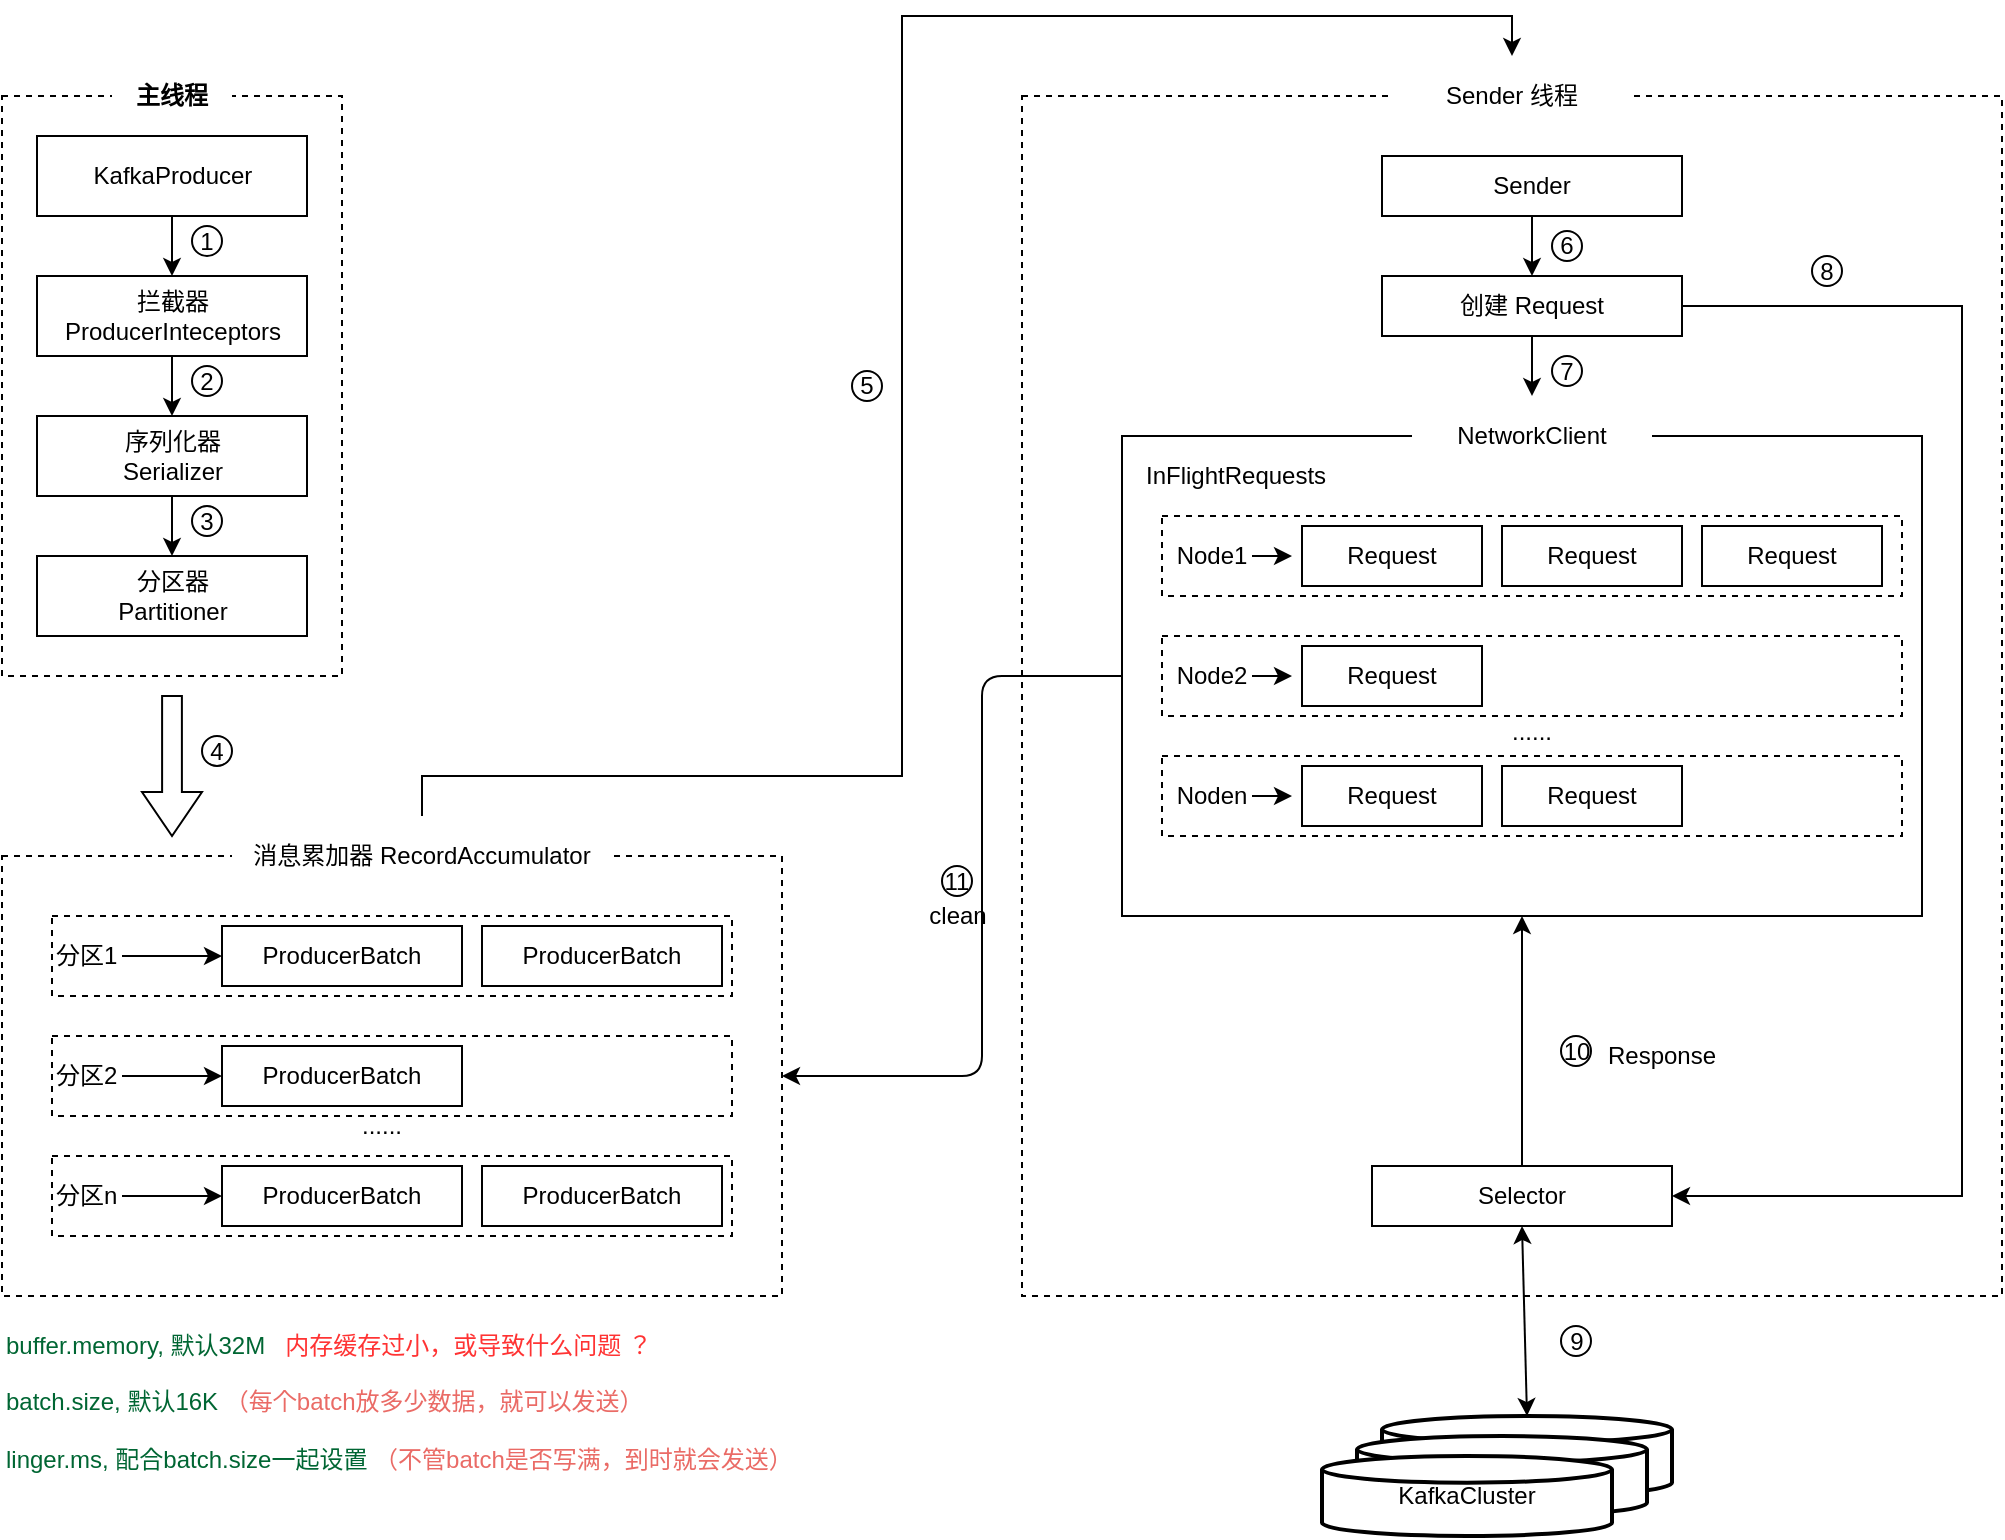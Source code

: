 <mxfile version="14.5.10" type="github">
  <diagram id="lWjOg6cp8KSraKorUpdm" name="Page-1">
    <mxGraphModel dx="1426" dy="1963" grid="1" gridSize="10" guides="1" tooltips="1" connect="1" arrows="1" fold="1" page="1" pageScale="1" pageWidth="827" pageHeight="1169" math="0" shadow="0">
      <root>
        <mxCell id="0" />
        <mxCell id="1" parent="0" />
        <mxCell id="4Kp6o3HMMt4SV7lr1U1g-1" value="" style="rounded=0;whiteSpace=wrap;html=1;dashed=1;" parent="1" vertex="1">
          <mxGeometry x="50" y="40" width="170" height="290" as="geometry" />
        </mxCell>
        <mxCell id="4Kp6o3HMMt4SV7lr1U1g-6" value="&lt;b&gt;&lt;font style=&quot;font-size: 12px&quot;&gt;主线程&lt;/font&gt;&lt;/b&gt;" style="rounded=0;whiteSpace=wrap;html=1;dashed=1;strokeWidth=1;shadow=0;strokeColor=none;" parent="1" vertex="1">
          <mxGeometry x="105" y="20" width="60" height="40" as="geometry" />
        </mxCell>
        <mxCell id="Mn85AuaeQ5H_NYyy6468-4" style="edgeStyle=orthogonalEdgeStyle;rounded=0;orthogonalLoop=1;jettySize=auto;html=1;" parent="1" source="4Kp6o3HMMt4SV7lr1U1g-7" target="4Kp6o3HMMt4SV7lr1U1g-8" edge="1">
          <mxGeometry relative="1" as="geometry" />
        </mxCell>
        <mxCell id="4Kp6o3HMMt4SV7lr1U1g-7" value="KafkaProducer" style="rounded=0;whiteSpace=wrap;html=1;shadow=0;strokeWidth=1;" parent="1" vertex="1">
          <mxGeometry x="67.5" y="60" width="135" height="40" as="geometry" />
        </mxCell>
        <mxCell id="Mn85AuaeQ5H_NYyy6468-5" style="edgeStyle=orthogonalEdgeStyle;rounded=0;orthogonalLoop=1;jettySize=auto;html=1;entryX=0.5;entryY=0;entryDx=0;entryDy=0;" parent="1" source="4Kp6o3HMMt4SV7lr1U1g-8" target="Mn85AuaeQ5H_NYyy6468-1" edge="1">
          <mxGeometry relative="1" as="geometry" />
        </mxCell>
        <mxCell id="4Kp6o3HMMt4SV7lr1U1g-8" value="拦截器&lt;br&gt;ProducerInteceptors" style="rounded=0;whiteSpace=wrap;html=1;shadow=0;strokeWidth=1;" parent="1" vertex="1">
          <mxGeometry x="67.5" y="130" width="135" height="40" as="geometry" />
        </mxCell>
        <mxCell id="Mn85AuaeQ5H_NYyy6468-7" style="edgeStyle=orthogonalEdgeStyle;rounded=0;orthogonalLoop=1;jettySize=auto;html=1;" parent="1" source="Mn85AuaeQ5H_NYyy6468-1" target="Mn85AuaeQ5H_NYyy6468-2" edge="1">
          <mxGeometry relative="1" as="geometry" />
        </mxCell>
        <mxCell id="Mn85AuaeQ5H_NYyy6468-1" value="序列化器&lt;br&gt;Serializer" style="rounded=0;whiteSpace=wrap;html=1;shadow=0;strokeWidth=1;" parent="1" vertex="1">
          <mxGeometry x="67.5" y="200" width="135" height="40" as="geometry" />
        </mxCell>
        <mxCell id="Mn85AuaeQ5H_NYyy6468-2" value="分区器&lt;br&gt;Partitioner" style="rounded=0;whiteSpace=wrap;html=1;shadow=0;strokeWidth=1;" parent="1" vertex="1">
          <mxGeometry x="67.5" y="270" width="135" height="40" as="geometry" />
        </mxCell>
        <mxCell id="Mn85AuaeQ5H_NYyy6468-8" value="" style="rounded=0;whiteSpace=wrap;html=1;dashed=1;" parent="1" vertex="1">
          <mxGeometry x="50" y="420" width="390" height="220" as="geometry" />
        </mxCell>
        <mxCell id="zGg2ZoUMUA5Oq04mwjyU-35" style="edgeStyle=orthogonalEdgeStyle;rounded=0;orthogonalLoop=1;jettySize=auto;html=1;entryX=0.5;entryY=0;entryDx=0;entryDy=0;" edge="1" parent="1" source="Mn85AuaeQ5H_NYyy6468-10" target="Mn85AuaeQ5H_NYyy6468-34">
          <mxGeometry relative="1" as="geometry">
            <Array as="points">
              <mxPoint x="260" y="380" />
              <mxPoint x="500" y="380" />
              <mxPoint x="500" />
              <mxPoint x="805" />
            </Array>
          </mxGeometry>
        </mxCell>
        <mxCell id="Mn85AuaeQ5H_NYyy6468-10" value="消息累加器 RecordAccumulator" style="rounded=0;whiteSpace=wrap;html=1;dashed=1;strokeColor=none;" parent="1" vertex="1">
          <mxGeometry x="165" y="400" width="190" height="40" as="geometry" />
        </mxCell>
        <mxCell id="Mn85AuaeQ5H_NYyy6468-11" value="分区1&amp;nbsp;" style="rounded=0;whiteSpace=wrap;html=1;dashed=1;align=left;" parent="1" vertex="1">
          <mxGeometry x="75" y="450" width="340" height="40" as="geometry" />
        </mxCell>
        <mxCell id="Mn85AuaeQ5H_NYyy6468-12" value="ProducerBatch" style="rounded=0;whiteSpace=wrap;html=1;" parent="1" vertex="1">
          <mxGeometry x="160" y="455" width="120" height="30" as="geometry" />
        </mxCell>
        <mxCell id="Mn85AuaeQ5H_NYyy6468-13" value="&lt;span&gt;ProducerBatch&lt;/span&gt;" style="rounded=0;whiteSpace=wrap;html=1;" parent="1" vertex="1">
          <mxGeometry x="290" y="455" width="120" height="30" as="geometry" />
        </mxCell>
        <mxCell id="Mn85AuaeQ5H_NYyy6468-14" value="" style="endArrow=classic;html=1;entryX=0;entryY=0.5;entryDx=0;entryDy=0;" parent="1" target="Mn85AuaeQ5H_NYyy6468-12" edge="1">
          <mxGeometry width="50" height="50" relative="1" as="geometry">
            <mxPoint x="110" y="470" as="sourcePoint" />
            <mxPoint x="100" y="370" as="targetPoint" />
          </mxGeometry>
        </mxCell>
        <mxCell id="Mn85AuaeQ5H_NYyy6468-25" value="分区2&amp;nbsp;" style="rounded=0;whiteSpace=wrap;html=1;dashed=1;align=left;" parent="1" vertex="1">
          <mxGeometry x="75" y="510" width="340" height="40" as="geometry" />
        </mxCell>
        <mxCell id="Mn85AuaeQ5H_NYyy6468-26" value="ProducerBatch" style="rounded=0;whiteSpace=wrap;html=1;" parent="1" vertex="1">
          <mxGeometry x="160" y="515" width="120" height="30" as="geometry" />
        </mxCell>
        <mxCell id="Mn85AuaeQ5H_NYyy6468-28" value="" style="endArrow=classic;html=1;entryX=0;entryY=0.5;entryDx=0;entryDy=0;" parent="1" target="Mn85AuaeQ5H_NYyy6468-26" edge="1">
          <mxGeometry width="50" height="50" relative="1" as="geometry">
            <mxPoint x="110" y="530" as="sourcePoint" />
            <mxPoint x="100" y="430" as="targetPoint" />
          </mxGeometry>
        </mxCell>
        <mxCell id="Mn85AuaeQ5H_NYyy6468-29" value="分区n&amp;nbsp;" style="rounded=0;whiteSpace=wrap;html=1;dashed=1;align=left;" parent="1" vertex="1">
          <mxGeometry x="75" y="570" width="340" height="40" as="geometry" />
        </mxCell>
        <mxCell id="Mn85AuaeQ5H_NYyy6468-30" value="ProducerBatch" style="rounded=0;whiteSpace=wrap;html=1;" parent="1" vertex="1">
          <mxGeometry x="160" y="575" width="120" height="30" as="geometry" />
        </mxCell>
        <mxCell id="Mn85AuaeQ5H_NYyy6468-31" value="&lt;span&gt;ProducerBatch&lt;/span&gt;" style="rounded=0;whiteSpace=wrap;html=1;" parent="1" vertex="1">
          <mxGeometry x="290" y="575" width="120" height="30" as="geometry" />
        </mxCell>
        <mxCell id="Mn85AuaeQ5H_NYyy6468-32" value="" style="endArrow=classic;html=1;entryX=0;entryY=0.5;entryDx=0;entryDy=0;" parent="1" target="Mn85AuaeQ5H_NYyy6468-30" edge="1">
          <mxGeometry width="50" height="50" relative="1" as="geometry">
            <mxPoint x="110" y="590" as="sourcePoint" />
            <mxPoint x="100" y="490" as="targetPoint" />
          </mxGeometry>
        </mxCell>
        <mxCell id="Mn85AuaeQ5H_NYyy6468-33" value="" style="rounded=0;whiteSpace=wrap;html=1;dashed=1;" parent="1" vertex="1">
          <mxGeometry x="560" y="40" width="490" height="600" as="geometry" />
        </mxCell>
        <mxCell id="Mn85AuaeQ5H_NYyy6468-34" value="Sender 线程" style="rounded=0;whiteSpace=wrap;html=1;dashed=1;strokeColor=none;" parent="1" vertex="1">
          <mxGeometry x="745" y="20" width="120" height="40" as="geometry" />
        </mxCell>
        <mxCell id="zGg2ZoUMUA5Oq04mwjyU-36" style="edgeStyle=orthogonalEdgeStyle;rounded=0;orthogonalLoop=1;jettySize=auto;html=1;entryX=0.5;entryY=0;entryDx=0;entryDy=0;" edge="1" parent="1" source="Mn85AuaeQ5H_NYyy6468-35" target="Mn85AuaeQ5H_NYyy6468-36">
          <mxGeometry relative="1" as="geometry" />
        </mxCell>
        <mxCell id="Mn85AuaeQ5H_NYyy6468-35" value="Sender" style="rounded=0;whiteSpace=wrap;html=1;" parent="1" vertex="1">
          <mxGeometry x="740" y="70" width="150" height="30" as="geometry" />
        </mxCell>
        <mxCell id="zGg2ZoUMUA5Oq04mwjyU-37" style="edgeStyle=orthogonalEdgeStyle;rounded=0;orthogonalLoop=1;jettySize=auto;html=1;entryX=0.5;entryY=0;entryDx=0;entryDy=0;" edge="1" parent="1" source="Mn85AuaeQ5H_NYyy6468-36" target="zGg2ZoUMUA5Oq04mwjyU-2">
          <mxGeometry relative="1" as="geometry" />
        </mxCell>
        <mxCell id="zGg2ZoUMUA5Oq04mwjyU-38" style="edgeStyle=orthogonalEdgeStyle;rounded=0;orthogonalLoop=1;jettySize=auto;html=1;entryX=1;entryY=0.5;entryDx=0;entryDy=0;" edge="1" parent="1" source="Mn85AuaeQ5H_NYyy6468-36" target="zGg2ZoUMUA5Oq04mwjyU-30">
          <mxGeometry relative="1" as="geometry">
            <Array as="points">
              <mxPoint x="1030" y="145" />
              <mxPoint x="1030" y="590" />
            </Array>
          </mxGeometry>
        </mxCell>
        <mxCell id="Mn85AuaeQ5H_NYyy6468-36" value="创建 Request" style="rounded=0;whiteSpace=wrap;html=1;" parent="1" vertex="1">
          <mxGeometry x="740" y="130" width="150" height="30" as="geometry" />
        </mxCell>
        <mxCell id="zGg2ZoUMUA5Oq04mwjyU-1" value="" style="rounded=0;whiteSpace=wrap;html=1;" vertex="1" parent="1">
          <mxGeometry x="610" y="210" width="400" height="240" as="geometry" />
        </mxCell>
        <mxCell id="zGg2ZoUMUA5Oq04mwjyU-2" value="NetworkClient" style="rounded=0;whiteSpace=wrap;html=1;strokeColor=none;" vertex="1" parent="1">
          <mxGeometry x="755" y="190" width="120" height="40" as="geometry" />
        </mxCell>
        <mxCell id="zGg2ZoUMUA5Oq04mwjyU-3" value="InFlightRequests" style="text;html=1;strokeColor=none;fillColor=none;align=left;verticalAlign=middle;whiteSpace=wrap;rounded=0;" vertex="1" parent="1">
          <mxGeometry x="620" y="220" width="130" height="20" as="geometry" />
        </mxCell>
        <mxCell id="zGg2ZoUMUA5Oq04mwjyU-4" value="" style="rounded=0;whiteSpace=wrap;html=1;dashed=1;" vertex="1" parent="1">
          <mxGeometry x="630" y="250" width="370" height="40" as="geometry" />
        </mxCell>
        <mxCell id="zGg2ZoUMUA5Oq04mwjyU-5" value="Node1" style="text;html=1;strokeColor=none;fillColor=none;align=center;verticalAlign=middle;whiteSpace=wrap;rounded=0;" vertex="1" parent="1">
          <mxGeometry x="640" y="260" width="30" height="20" as="geometry" />
        </mxCell>
        <mxCell id="zGg2ZoUMUA5Oq04mwjyU-6" value="Request" style="rounded=0;whiteSpace=wrap;html=1;" vertex="1" parent="1">
          <mxGeometry x="700" y="255" width="90" height="30" as="geometry" />
        </mxCell>
        <mxCell id="zGg2ZoUMUA5Oq04mwjyU-7" value="Request" style="rounded=0;whiteSpace=wrap;html=1;" vertex="1" parent="1">
          <mxGeometry x="800" y="255" width="90" height="30" as="geometry" />
        </mxCell>
        <mxCell id="zGg2ZoUMUA5Oq04mwjyU-8" value="Request" style="rounded=0;whiteSpace=wrap;html=1;" vertex="1" parent="1">
          <mxGeometry x="900" y="255" width="90" height="30" as="geometry" />
        </mxCell>
        <mxCell id="zGg2ZoUMUA5Oq04mwjyU-10" style="edgeStyle=orthogonalEdgeStyle;rounded=0;orthogonalLoop=1;jettySize=auto;html=1;exitX=0.5;exitY=1;exitDx=0;exitDy=0;" edge="1" parent="1" source="zGg2ZoUMUA5Oq04mwjyU-5" target="zGg2ZoUMUA5Oq04mwjyU-5">
          <mxGeometry relative="1" as="geometry" />
        </mxCell>
        <mxCell id="zGg2ZoUMUA5Oq04mwjyU-12" value="" style="endArrow=classic;html=1;" edge="1" parent="1">
          <mxGeometry width="50" height="50" relative="1" as="geometry">
            <mxPoint x="675" y="270" as="sourcePoint" />
            <mxPoint x="695" y="270" as="targetPoint" />
          </mxGeometry>
        </mxCell>
        <mxCell id="zGg2ZoUMUA5Oq04mwjyU-13" value="" style="rounded=0;whiteSpace=wrap;html=1;dashed=1;" vertex="1" parent="1">
          <mxGeometry x="630" y="310" width="370" height="40" as="geometry" />
        </mxCell>
        <mxCell id="zGg2ZoUMUA5Oq04mwjyU-14" value="Node2" style="text;html=1;strokeColor=none;fillColor=none;align=center;verticalAlign=middle;whiteSpace=wrap;rounded=0;" vertex="1" parent="1">
          <mxGeometry x="640" y="320" width="30" height="20" as="geometry" />
        </mxCell>
        <mxCell id="zGg2ZoUMUA5Oq04mwjyU-15" value="Request" style="rounded=0;whiteSpace=wrap;html=1;" vertex="1" parent="1">
          <mxGeometry x="700" y="315" width="90" height="30" as="geometry" />
        </mxCell>
        <mxCell id="zGg2ZoUMUA5Oq04mwjyU-18" style="edgeStyle=orthogonalEdgeStyle;rounded=0;orthogonalLoop=1;jettySize=auto;html=1;exitX=0.5;exitY=1;exitDx=0;exitDy=0;" edge="1" parent="1" source="zGg2ZoUMUA5Oq04mwjyU-14" target="zGg2ZoUMUA5Oq04mwjyU-14">
          <mxGeometry relative="1" as="geometry" />
        </mxCell>
        <mxCell id="zGg2ZoUMUA5Oq04mwjyU-19" value="" style="endArrow=classic;html=1;" edge="1" parent="1">
          <mxGeometry width="50" height="50" relative="1" as="geometry">
            <mxPoint x="675" y="330" as="sourcePoint" />
            <mxPoint x="695" y="330" as="targetPoint" />
          </mxGeometry>
        </mxCell>
        <mxCell id="zGg2ZoUMUA5Oq04mwjyU-20" value="" style="rounded=0;whiteSpace=wrap;html=1;dashed=1;" vertex="1" parent="1">
          <mxGeometry x="630" y="370" width="370" height="40" as="geometry" />
        </mxCell>
        <mxCell id="zGg2ZoUMUA5Oq04mwjyU-21" value="Noden" style="text;html=1;strokeColor=none;fillColor=none;align=center;verticalAlign=middle;whiteSpace=wrap;rounded=0;" vertex="1" parent="1">
          <mxGeometry x="640" y="380" width="30" height="20" as="geometry" />
        </mxCell>
        <mxCell id="zGg2ZoUMUA5Oq04mwjyU-22" value="Request" style="rounded=0;whiteSpace=wrap;html=1;" vertex="1" parent="1">
          <mxGeometry x="700" y="375" width="90" height="30" as="geometry" />
        </mxCell>
        <mxCell id="zGg2ZoUMUA5Oq04mwjyU-23" value="Request" style="rounded=0;whiteSpace=wrap;html=1;" vertex="1" parent="1">
          <mxGeometry x="800" y="375" width="90" height="30" as="geometry" />
        </mxCell>
        <mxCell id="zGg2ZoUMUA5Oq04mwjyU-25" style="edgeStyle=orthogonalEdgeStyle;rounded=0;orthogonalLoop=1;jettySize=auto;html=1;exitX=0.5;exitY=1;exitDx=0;exitDy=0;" edge="1" parent="1" source="zGg2ZoUMUA5Oq04mwjyU-21" target="zGg2ZoUMUA5Oq04mwjyU-21">
          <mxGeometry relative="1" as="geometry" />
        </mxCell>
        <mxCell id="zGg2ZoUMUA5Oq04mwjyU-26" value="" style="endArrow=classic;html=1;" edge="1" parent="1">
          <mxGeometry width="50" height="50" relative="1" as="geometry">
            <mxPoint x="675" y="390" as="sourcePoint" />
            <mxPoint x="695" y="390" as="targetPoint" />
          </mxGeometry>
        </mxCell>
        <mxCell id="zGg2ZoUMUA5Oq04mwjyU-27" value="......" style="text;html=1;strokeColor=none;fillColor=none;align=center;verticalAlign=middle;whiteSpace=wrap;rounded=0;" vertex="1" parent="1">
          <mxGeometry x="795" y="355" width="40" height="5" as="geometry" />
        </mxCell>
        <mxCell id="zGg2ZoUMUA5Oq04mwjyU-28" value="......" style="text;html=1;strokeColor=none;fillColor=none;align=center;verticalAlign=middle;whiteSpace=wrap;rounded=0;" vertex="1" parent="1">
          <mxGeometry x="220" y="550" width="40" height="10" as="geometry" />
        </mxCell>
        <mxCell id="zGg2ZoUMUA5Oq04mwjyU-40" style="edgeStyle=orthogonalEdgeStyle;rounded=0;orthogonalLoop=1;jettySize=auto;html=1;entryX=0.5;entryY=1;entryDx=0;entryDy=0;" edge="1" parent="1" source="zGg2ZoUMUA5Oq04mwjyU-30" target="zGg2ZoUMUA5Oq04mwjyU-1">
          <mxGeometry relative="1" as="geometry" />
        </mxCell>
        <mxCell id="zGg2ZoUMUA5Oq04mwjyU-30" value="Selector" style="rounded=0;whiteSpace=wrap;html=1;" vertex="1" parent="1">
          <mxGeometry x="735" y="575" width="150" height="30" as="geometry" />
        </mxCell>
        <mxCell id="zGg2ZoUMUA5Oq04mwjyU-31" value="" style="strokeWidth=2;html=1;shape=mxgraph.flowchart.database;whiteSpace=wrap;" vertex="1" parent="1">
          <mxGeometry x="740" y="700" width="145" height="40" as="geometry" />
        </mxCell>
        <mxCell id="zGg2ZoUMUA5Oq04mwjyU-32" value="" style="strokeWidth=2;html=1;shape=mxgraph.flowchart.database;whiteSpace=wrap;" vertex="1" parent="1">
          <mxGeometry x="727.5" y="710" width="145" height="40" as="geometry" />
        </mxCell>
        <mxCell id="zGg2ZoUMUA5Oq04mwjyU-33" value="KafkaCluster" style="strokeWidth=2;html=1;shape=mxgraph.flowchart.database;whiteSpace=wrap;" vertex="1" parent="1">
          <mxGeometry x="710" y="720" width="145" height="40" as="geometry" />
        </mxCell>
        <mxCell id="zGg2ZoUMUA5Oq04mwjyU-34" value="" style="html=1;shadow=0;dashed=0;align=center;verticalAlign=middle;shape=mxgraph.arrows2.arrow;dy=0.67;dx=22;direction=south;notch=0;" vertex="1" parent="1">
          <mxGeometry x="120" y="340" width="30" height="70" as="geometry" />
        </mxCell>
        <mxCell id="zGg2ZoUMUA5Oq04mwjyU-39" value="" style="endArrow=classic;startArrow=classic;html=1;entryX=0.5;entryY=1;entryDx=0;entryDy=0;exitX=0.5;exitY=0;exitDx=0;exitDy=0;exitPerimeter=0;" edge="1" parent="1" source="zGg2ZoUMUA5Oq04mwjyU-31" target="zGg2ZoUMUA5Oq04mwjyU-30">
          <mxGeometry width="50" height="50" relative="1" as="geometry">
            <mxPoint x="950" y="730" as="sourcePoint" />
            <mxPoint x="1000" y="680" as="targetPoint" />
          </mxGeometry>
        </mxCell>
        <mxCell id="zGg2ZoUMUA5Oq04mwjyU-41" value="" style="endArrow=classic;html=1;exitX=0;exitY=0.5;exitDx=0;exitDy=0;entryX=1;entryY=0.5;entryDx=0;entryDy=0;" edge="1" parent="1" source="zGg2ZoUMUA5Oq04mwjyU-1" target="Mn85AuaeQ5H_NYyy6468-8">
          <mxGeometry width="50" height="50" relative="1" as="geometry">
            <mxPoint x="490" y="470" as="sourcePoint" />
            <mxPoint x="540" y="420" as="targetPoint" />
            <Array as="points">
              <mxPoint x="540" y="330" />
              <mxPoint x="540" y="530" />
            </Array>
          </mxGeometry>
        </mxCell>
        <mxCell id="zGg2ZoUMUA5Oq04mwjyU-49" value="7" style="ellipse;whiteSpace=wrap;html=1;aspect=fixed;" vertex="1" parent="1">
          <mxGeometry x="825" y="170" width="15" height="15" as="geometry" />
        </mxCell>
        <mxCell id="zGg2ZoUMUA5Oq04mwjyU-54" value="10" style="ellipse;whiteSpace=wrap;html=1;aspect=fixed;" vertex="1" parent="1">
          <mxGeometry x="829.5" y="510" width="15" height="15" as="geometry" />
        </mxCell>
        <mxCell id="zGg2ZoUMUA5Oq04mwjyU-56" value="9" style="ellipse;whiteSpace=wrap;html=1;aspect=fixed;" vertex="1" parent="1">
          <mxGeometry x="829.5" y="655" width="15" height="15" as="geometry" />
        </mxCell>
        <mxCell id="zGg2ZoUMUA5Oq04mwjyU-59" value="Response" style="text;html=1;strokeColor=none;fillColor=none;align=center;verticalAlign=middle;whiteSpace=wrap;rounded=0;" vertex="1" parent="1">
          <mxGeometry x="860" y="510" width="40" height="20" as="geometry" />
        </mxCell>
        <mxCell id="zGg2ZoUMUA5Oq04mwjyU-60" value="11" style="ellipse;whiteSpace=wrap;html=1;aspect=fixed;" vertex="1" parent="1">
          <mxGeometry x="520" y="425" width="15" height="15" as="geometry" />
        </mxCell>
        <mxCell id="zGg2ZoUMUA5Oq04mwjyU-61" value="clean" style="text;html=1;strokeColor=none;fillColor=none;align=center;verticalAlign=middle;whiteSpace=wrap;rounded=0;" vertex="1" parent="1">
          <mxGeometry x="507.5" y="440" width="40" height="20" as="geometry" />
        </mxCell>
        <mxCell id="zGg2ZoUMUA5Oq04mwjyU-62" value="8" style="ellipse;whiteSpace=wrap;html=1;aspect=fixed;" vertex="1" parent="1">
          <mxGeometry x="955" y="120" width="15" height="15" as="geometry" />
        </mxCell>
        <mxCell id="zGg2ZoUMUA5Oq04mwjyU-66" value="6" style="ellipse;whiteSpace=wrap;html=1;aspect=fixed;" vertex="1" parent="1">
          <mxGeometry x="825" y="107.5" width="15" height="15" as="geometry" />
        </mxCell>
        <mxCell id="zGg2ZoUMUA5Oq04mwjyU-69" value="5" style="ellipse;whiteSpace=wrap;html=1;aspect=fixed;" vertex="1" parent="1">
          <mxGeometry x="475" y="177.5" width="15" height="15" as="geometry" />
        </mxCell>
        <mxCell id="zGg2ZoUMUA5Oq04mwjyU-72" value="4" style="ellipse;whiteSpace=wrap;html=1;aspect=fixed;" vertex="1" parent="1">
          <mxGeometry x="150" y="360" width="15" height="15" as="geometry" />
        </mxCell>
        <mxCell id="zGg2ZoUMUA5Oq04mwjyU-73" value="3" style="ellipse;whiteSpace=wrap;html=1;aspect=fixed;" vertex="1" parent="1">
          <mxGeometry x="145" y="245" width="15" height="15" as="geometry" />
        </mxCell>
        <mxCell id="zGg2ZoUMUA5Oq04mwjyU-74" value="2" style="ellipse;whiteSpace=wrap;html=1;aspect=fixed;" vertex="1" parent="1">
          <mxGeometry x="145" y="175" width="15" height="15" as="geometry" />
        </mxCell>
        <mxCell id="zGg2ZoUMUA5Oq04mwjyU-75" value="1" style="ellipse;whiteSpace=wrap;html=1;aspect=fixed;" vertex="1" parent="1">
          <mxGeometry x="145" y="105" width="15" height="15" as="geometry" />
        </mxCell>
        <mxCell id="zGg2ZoUMUA5Oq04mwjyU-76" value="&lt;font color=&quot;#006633&quot;&gt;buffer.memory, 默认32M&amp;nbsp; &amp;nbsp;&lt;/font&gt;&lt;font color=&quot;#ff3333&quot;&gt;内存缓存过小，或导致什么问题 ？&lt;/font&gt;&lt;br&gt;&lt;br&gt;&lt;font color=&quot;#006633&quot;&gt;batch.size, 默认16K &lt;/font&gt;&lt;font color=&quot;#ea6b66&quot;&gt;（每个batch放多少数据，就可以发送）&lt;/font&gt;&lt;br&gt;&lt;br&gt;&lt;font color=&quot;#006633&quot;&gt;linger.ms, 配合batch.size一起设置&lt;/font&gt;&lt;font color=&quot;#ea6b66&quot;&gt; （不管batch是否写满，到时就会发送）&lt;br&gt;&lt;/font&gt;" style="text;html=1;strokeColor=none;fillColor=none;align=left;verticalAlign=middle;whiteSpace=wrap;rounded=0;" vertex="1" parent="1">
          <mxGeometry x="50" y="655" width="400" height="75" as="geometry" />
        </mxCell>
      </root>
    </mxGraphModel>
  </diagram>
</mxfile>
